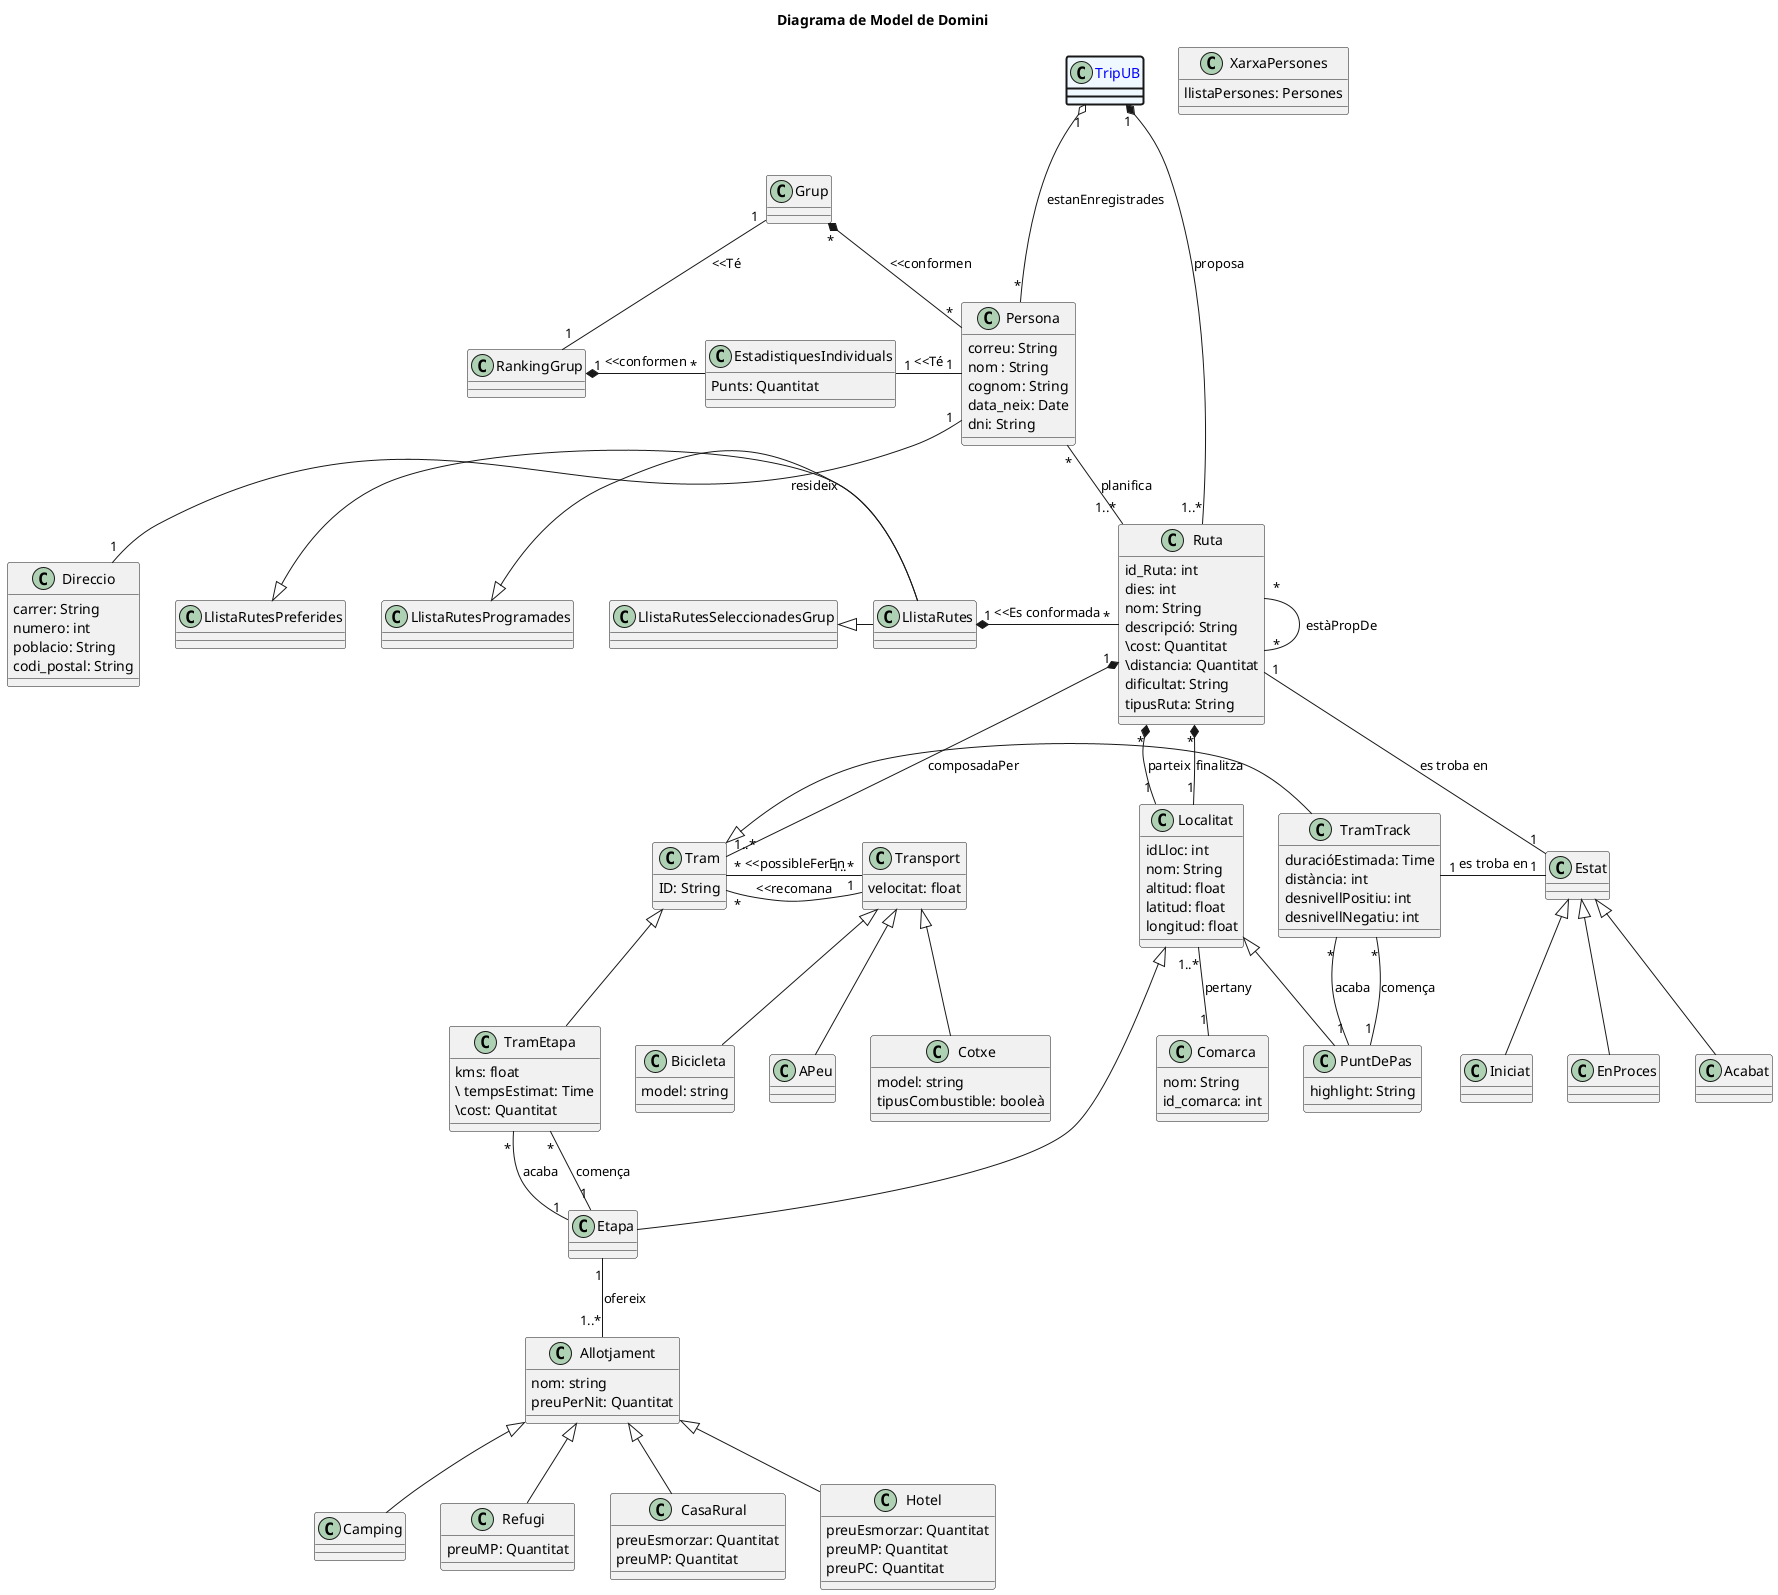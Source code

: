 
@startuml
skinparam classAttributeIconSize 0
title Diagrama de Model de Domini



TripUB "1" o--- "*" Persona: estanEnregistrades
TripUB "1"*--- "1..*" Ruta : proposa

Ruta "*" *-- "1" Localitat : parteix
Ruta "*" *-- "1" Localitat : finalitza


Ruta "1" *-- "1..*" Tram : composadaPer
Tram "*" -left- "1" Transport: <<recomana
Tram "*" -left- "1..*" Transport: <<possibleFerEn

Ruta "*" --"*" Ruta: estàPropDe

Transport <|-- Cotxe
Transport <|-- Bicicleta
Transport <|-- APeu

Tram <|-- TramEtapa
Tram <|-right- TramTrack

TramEtapa "*" -- "1" Etapa: comença
TramEtapa "*" -- "1" Etapa: acaba

Persona "1" -left- "1" EstadistiquesIndividuals: <<Té
EstadistiquesIndividuals "*" -left-* "1" RankingGrup: <<conformen
Grup "*" *-- "*" Persona: <<conformen
Grup "1" -down- "1" RankingGrup: <<Té

Localitat "1..*" --"1" Comarca: pertany

Localitat <|-- Etapa
Localitat <|-right-- PuntDePas

Etapa "1" -- "1..*" Allotjament: ofereix
Allotjament <|-- Camping
Allotjament <|-- Refugi
Allotjament <|-- CasaRural
Allotjament <|-- Hotel


TramTrack "*" -- "1" PuntDePas: comença
TramTrack "*" -- "1" PuntDePas: acaba

Persona "*" -- "1..*" Ruta : planifica
Persona "1" -- "1" Direccio : resideix

Ruta "1" -right- "1" Estat: es troba en
TramTrack"1" -right- "1" Estat: es troba en
Estat <|-down- Iniciat
Estat <|-down- EnProces
Estat <|-down- Acabat

LlistaRutes"1" *-right- "*" Ruta: <<Es conformada
LlistaRutesPreferides <|-right- LlistaRutes
LlistaRutesProgramades <|-right- LlistaRutes
LlistaRutesSeleccionadesGrup <|-right- LlistaRutes


class TripUB #aliceblue;line.bold;text:blue{
}

class Persona  {
 correu: String
 nom : String
 cognom: String
 data_neix: Date
 dni: String
}

class XarxaPersones {
 llistaPersones: Persones
}

class Direccio {
 carrer: String
 numero: int
 poblacio: String
 codi_postal: String
}

class Tram  {
ID: String
}


class Ruta  {
 id_Ruta: int
 dies: int
 nom: String
 descripció: String
 \cost: Quantitat
 \distancia: Quantitat
 dificultat: String
 tipusRuta: String
}

class TramEtapa   {
kms: float
\ tempsEstimat: Time
\cost: Quantitat
}


class TramTrack  {
duracióEstimada: Time
distància: int
desnivellPositiu: int
desnivellNegatiu: int
}



class Localitat   {
 idLloc: int
 nom: String
 altitud: float
 latitud: float
 longitud: float
}
class Comarca  {
 nom: String
 id_comarca: int
}

class PuntDePas {
 highlight: String
}

class Etapa  {
}

class Allotjament {
nom: string
preuPerNit: Quantitat
}

class Hotel {
preuEsmorzar: Quantitat
preuMP: Quantitat
preuPC: Quantitat
}

class CasaRural {
preuEsmorzar: Quantitat
preuMP: Quantitat
}

class Camping {
}

class Refugi {
preuMP: Quantitat
}


class Transport  {
velocitat: float
}

class Cotxe  {
model: string
tipusCombustible: booleà
}

class Bicicleta  {
model: string

}

class APeu   {
}

class RankingGrup  {
}

class EstadistiquesIndividuals {
Punts: Quantitat
}

class Estat {
}

class Iniciat {
}

class EnProces {
}

class Acabat {
}

class LlistaRutes {
}

class LlistaRutesProgramades {
}

class LlistaRutesSeleccionadesGrup {
}

class LlistaRutesPreferides {
}

class Grup {
}


@enduml
